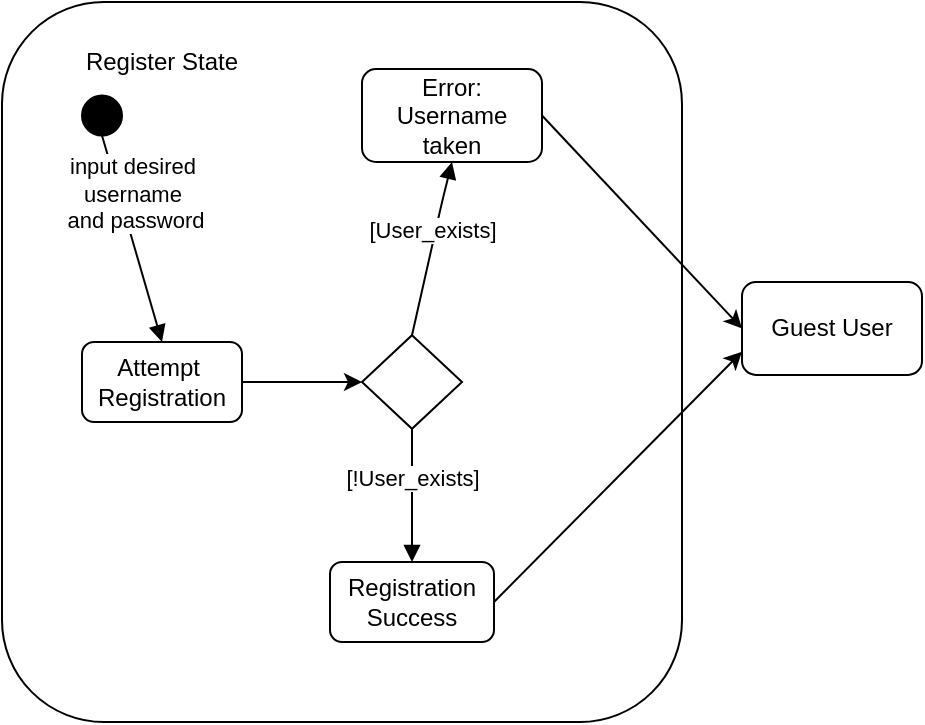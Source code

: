 <mxfile version="13.0.3" type="google"><diagram id="O0cQOrpzE3zVxQC1REYJ" name="Page-1"><mxGraphModel dx="868" dy="450" grid="1" gridSize="10" guides="1" tooltips="1" connect="1" arrows="1" fold="1" page="1" pageScale="1" pageWidth="850" pageHeight="1100" math="0" shadow="0"><root><mxCell id="0"/><mxCell id="1" parent="0"/><mxCell id="LKxO3WegVj7b-ViSJHPz-1" value="" style="rounded=1;whiteSpace=wrap;html=1;" vertex="1" parent="1"><mxGeometry x="100" y="20" width="340" height="360" as="geometry"/></mxCell><mxCell id="LKxO3WegVj7b-ViSJHPz-2" value="Register State" style="text;html=1;strokeColor=none;fillColor=none;align=center;verticalAlign=middle;whiteSpace=wrap;rounded=0;" vertex="1" parent="1"><mxGeometry x="120" y="40" width="120" height="20" as="geometry"/></mxCell><mxCell id="LKxO3WegVj7b-ViSJHPz-3" value="Attempt&amp;nbsp;&lt;br&gt;Registration" style="shape=ext;rounded=1;html=1;whiteSpace=wrap;" vertex="1" parent="1"><mxGeometry x="140" y="190" width="80" height="40" as="geometry"/></mxCell><mxCell id="LKxO3WegVj7b-ViSJHPz-4" value="" style="shape=mxgraph.bpmn.shape;html=1;verticalLabelPosition=bottom;labelBackgroundColor=#ffffff;verticalAlign=top;align=center;perimeter=ellipsePerimeter;outlineConnect=0;outline=standard;symbol=general;fillColor=#000000;" vertex="1" parent="1"><mxGeometry x="140" y="66.78" width="20" height="20" as="geometry"/></mxCell><mxCell id="LKxO3WegVj7b-ViSJHPz-5" value="Registration Success" style="shape=ext;rounded=1;html=1;whiteSpace=wrap;" vertex="1" parent="1"><mxGeometry x="264" y="300" width="82" height="40" as="geometry"/></mxCell><mxCell id="LKxO3WegVj7b-ViSJHPz-6" value="Error: Username taken" style="shape=ext;rounded=1;html=1;whiteSpace=wrap;" vertex="1" parent="1"><mxGeometry x="280" y="53.55" width="90" height="46.45" as="geometry"/></mxCell><mxCell id="LKxO3WegVj7b-ViSJHPz-7" value="[User_exists]" style="html=1;verticalAlign=bottom;endArrow=block;exitX=0.5;exitY=0;exitDx=0;exitDy=0;entryX=0.5;entryY=1;entryDx=0;entryDy=0;" edge="1" parent="1" source="LKxO3WegVj7b-ViSJHPz-11" target="LKxO3WegVj7b-ViSJHPz-6"><mxGeometry width="80" relative="1" as="geometry"><mxPoint x="380" y="220" as="sourcePoint"/><mxPoint x="460" y="220" as="targetPoint"/><Array as="points"><mxPoint x="320" y="120"/></Array></mxGeometry></mxCell><mxCell id="LKxO3WegVj7b-ViSJHPz-8" value="[!User_exists]" style="html=1;verticalAlign=bottom;endArrow=block;exitX=0.5;exitY=1;exitDx=0;exitDy=0;entryX=0.5;entryY=0;entryDx=0;entryDy=0;" edge="1" parent="1" source="LKxO3WegVj7b-ViSJHPz-11" target="LKxO3WegVj7b-ViSJHPz-5"><mxGeometry width="80" relative="1" as="geometry"><mxPoint x="187.1" y="102.9" as="sourcePoint"/><mxPoint x="375" y="270" as="targetPoint"/><Array as="points"/></mxGeometry></mxCell><mxCell id="LKxO3WegVj7b-ViSJHPz-9" value="input desired&lt;br&gt;username&lt;br&gt;&amp;nbsp;and password" style="html=1;verticalAlign=bottom;endArrow=block;exitX=0.5;exitY=1;exitDx=0;exitDy=0;entryX=0.5;entryY=0;entryDx=0;entryDy=0;" edge="1" parent="1" source="LKxO3WegVj7b-ViSJHPz-4" target="LKxO3WegVj7b-ViSJHPz-3"><mxGeometry width="80" relative="1" as="geometry"><mxPoint x="197.1" y="112.9" as="sourcePoint"/><mxPoint x="385" y="280" as="targetPoint"/><Array as="points"/></mxGeometry></mxCell><mxCell id="LKxO3WegVj7b-ViSJHPz-10" value="Guest User" style="shape=ext;rounded=1;html=1;whiteSpace=wrap;" vertex="1" parent="1"><mxGeometry x="470" y="160" width="90" height="46.45" as="geometry"/></mxCell><mxCell id="LKxO3WegVj7b-ViSJHPz-11" value="" style="rhombus;whiteSpace=wrap;html=1;" vertex="1" parent="1"><mxGeometry x="280" y="186.61" width="50" height="46.78" as="geometry"/></mxCell><mxCell id="LKxO3WegVj7b-ViSJHPz-12" value="" style="endArrow=classic;html=1;exitX=1;exitY=0.5;exitDx=0;exitDy=0;entryX=0;entryY=0.5;entryDx=0;entryDy=0;" edge="1" parent="1" source="LKxO3WegVj7b-ViSJHPz-3" target="LKxO3WegVj7b-ViSJHPz-11"><mxGeometry width="50" height="50" relative="1" as="geometry"><mxPoint x="400" y="270" as="sourcePoint"/><mxPoint x="450" y="220" as="targetPoint"/></mxGeometry></mxCell><mxCell id="LKxO3WegVj7b-ViSJHPz-13" value="" style="endArrow=classic;html=1;exitX=1;exitY=0.5;exitDx=0;exitDy=0;entryX=0;entryY=0.5;entryDx=0;entryDy=0;" edge="1" parent="1" source="LKxO3WegVj7b-ViSJHPz-6" target="LKxO3WegVj7b-ViSJHPz-10"><mxGeometry width="50" height="50" relative="1" as="geometry"><mxPoint x="590" y="218.39" as="sourcePoint"/><mxPoint x="660" y="188.387" as="targetPoint"/></mxGeometry></mxCell><mxCell id="LKxO3WegVj7b-ViSJHPz-14" value="" style="endArrow=classic;html=1;exitX=1;exitY=0.5;exitDx=0;exitDy=0;entryX=0;entryY=0.75;entryDx=0;entryDy=0;" edge="1" parent="1" source="LKxO3WegVj7b-ViSJHPz-5" target="LKxO3WegVj7b-ViSJHPz-10"><mxGeometry width="50" height="50" relative="1" as="geometry"><mxPoint x="380" y="86.775" as="sourcePoint"/><mxPoint x="660" y="176.775" as="targetPoint"/></mxGeometry></mxCell></root></mxGraphModel></diagram></mxfile>